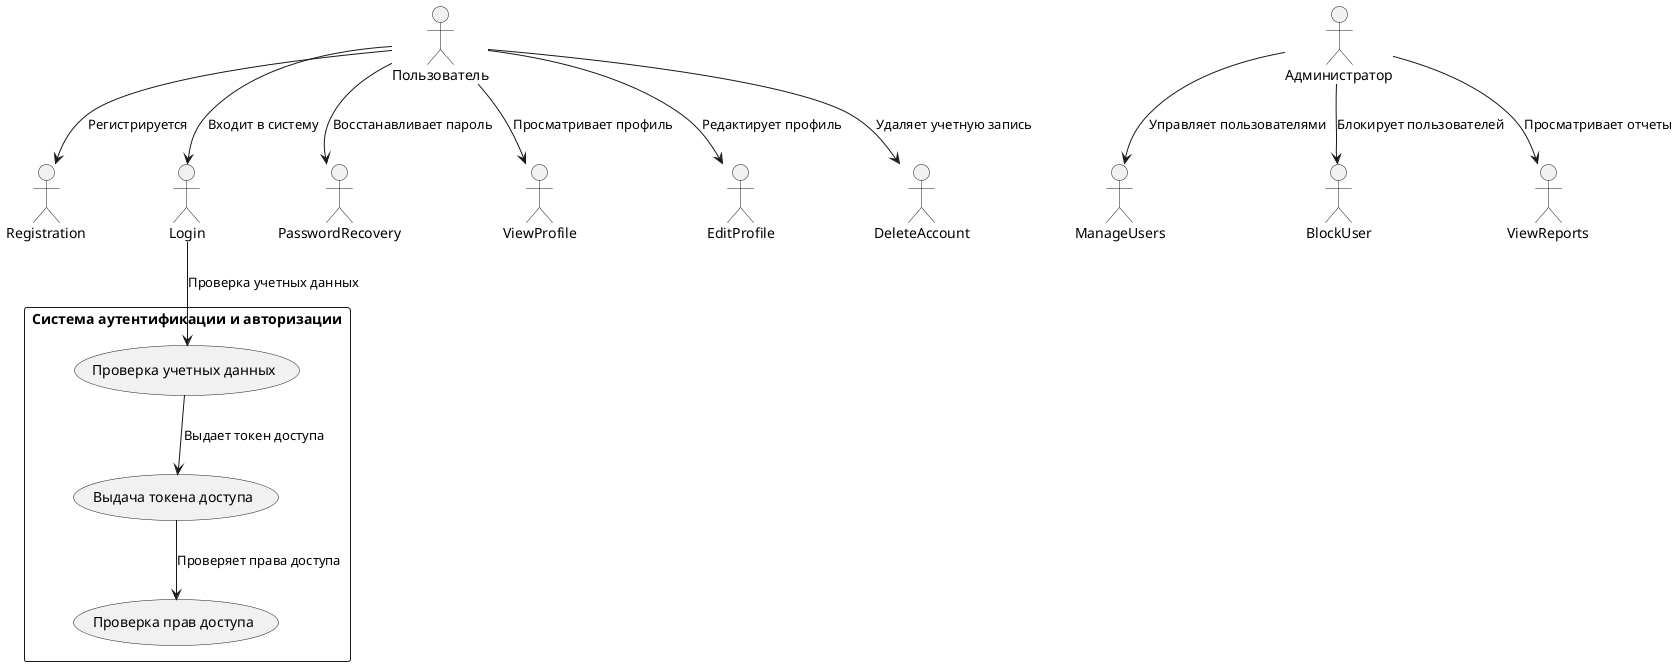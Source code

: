 @startuml

actor "Пользователь" as User
actor "Администратор" as Admin

rectangle "Система аутентификации и авторизации" {
    (Проверка учетных данных) as CheckCredentials
    (Выдача токена доступа) as IssueAccessToken
    (Проверка прав доступа) as CheckAccessRights
}

User --> Registration : "Регистрируется"
User --> Login : "Входит в систему"
Login --> CheckCredentials : "Проверка учетных данных"
CheckCredentials --> IssueAccessToken : "Выдает токен доступа"
IssueAccessToken --> CheckAccessRights : "Проверяет права доступа"
User --> PasswordRecovery : "Восстанавливает пароль"
User --> ViewProfile : "Просматривает профиль"
User --> EditProfile : "Редактирует профиль"
User --> DeleteAccount : "Удаляет учетную запись"


Admin --> ManageUsers : "Управляет пользователями"
Admin --> BlockUser : "Блокирует пользователей"
Admin --> ViewReports : "Просматривает отчеты"




@enduml